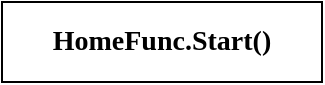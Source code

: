 <mxfile version="14.8.5" type="github">
  <diagram id="NZDJZPf9fXLwSOQ-lTgp" name="Page-1">
    <mxGraphModel dx="1209" dy="776" grid="1" gridSize="10" guides="1" tooltips="1" connect="1" arrows="1" fold="1" page="1" pageScale="1" pageWidth="827" pageHeight="1169" math="0" shadow="0">
      <root>
        <mxCell id="0" />
        <mxCell id="1" parent="0" />
        <mxCell id="CU8P0Gv6PGfmMF4jzdn7-3" value="&lt;font face=&quot;Comic Sans MS&quot; style=&quot;font-size: 14px&quot;&gt;&lt;b&gt;HomeFunc.Start()&lt;/b&gt;&lt;/font&gt;" style="rounded=0;whiteSpace=wrap;html=1;" vertex="1" parent="1">
          <mxGeometry y="80" width="160" height="40" as="geometry" />
        </mxCell>
      </root>
    </mxGraphModel>
  </diagram>
</mxfile>
